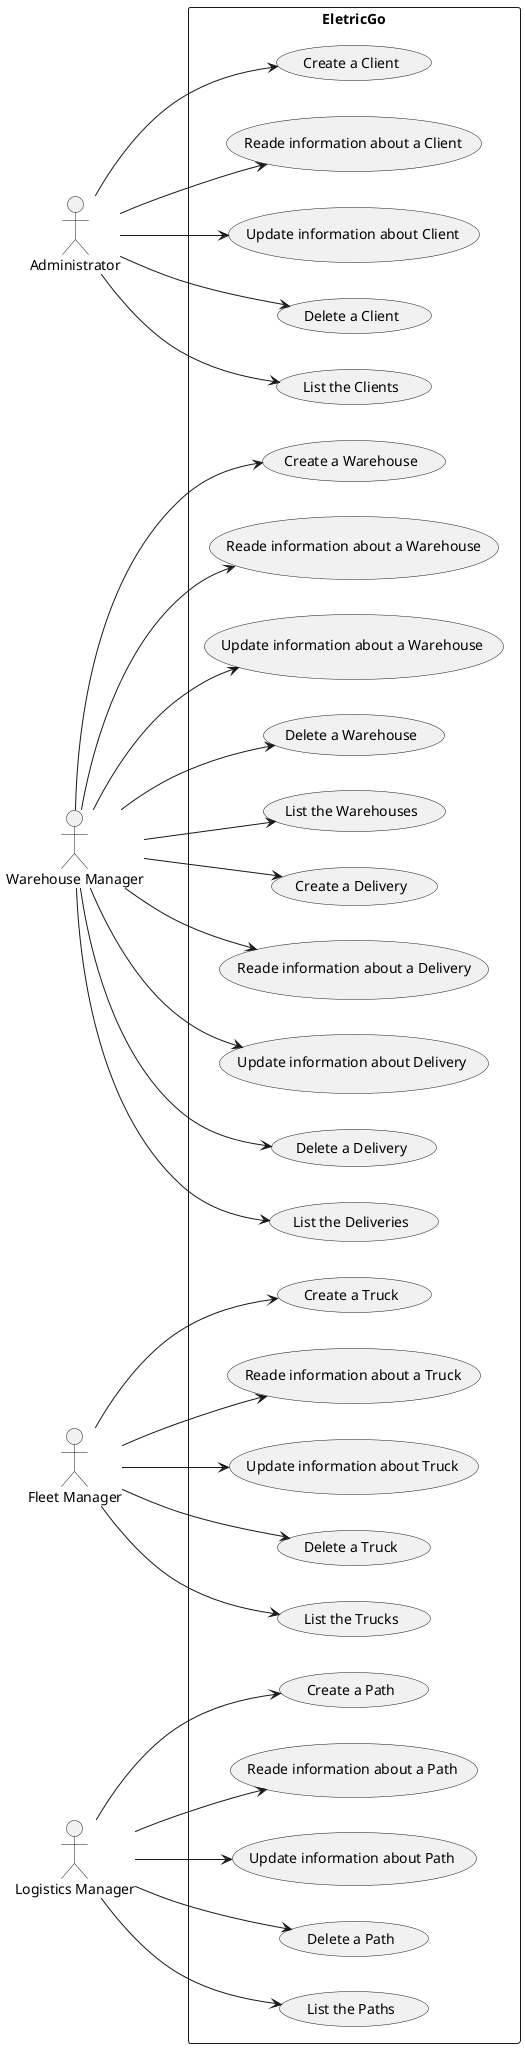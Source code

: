 @startuml

left to right direction
actor "Administrator" as ADM
actor "Warehouse Manager" as MNG
actor "Fleet Manager" as FMNG
actor "Logistics Manager" as LMNG
rectangle EletricGo {

    usecase "Create a Warehouse" as UC1
    usecase "Reade information about a Warehouse" as UC2
    usecase "Update information about a Warehouse " as UC3
    usecase "Delete a Warehouse" as UC4
    usecase "List the Warehouses" as UC5

    usecase "Create a Delivery" as UC6
    usecase "Reade information about a Delivery" as UC7
    usecase "Update information about Delivery " as UC8
    usecase "Delete a Delivery" as UC9
    usecase "List the Deliveries" as UC10

    usecase "Create a Truck" as UC11
    usecase "Reade information about a Truck" as UC12
    usecase "Update information about Truck" as UC13
    usecase "Delete a Truck" as UC14
    usecase "List the Trucks" as UC15

    usecase "Create a Path" as UC16
    usecase "Reade information about a Path" as UC17
    usecase "Update information about Path" as UC18
    usecase "Delete a Path" as UC19
    usecase "List the Paths" as UC20

    usecase "Create a Client" as UC21
    usecase "Reade information about a Client" as UC22
    usecase "Update information about Client" as UC23
    usecase "Delete a Client" as UC24
    usecase "List the Clients" as UC25


}


MNG --> UC1
MNG --> UC2
MNG --> UC3
MNG --> UC4
MNG --> UC5

MNG --> UC6
MNG --> UC7
MNG --> UC8
MNG --> UC9
MNG --> UC10

FMNG --> UC11
FMNG --> UC12
FMNG --> UC13
FMNG --> UC14
FMNG --> UC15

LMNG --> UC16
LMNG --> UC17
LMNG --> UC18
LMNG --> UC19
LMNG --> UC20

ADM --> UC21
ADM --> UC22
ADM --> UC23
ADM --> UC24
ADM --> UC25


@enduml
